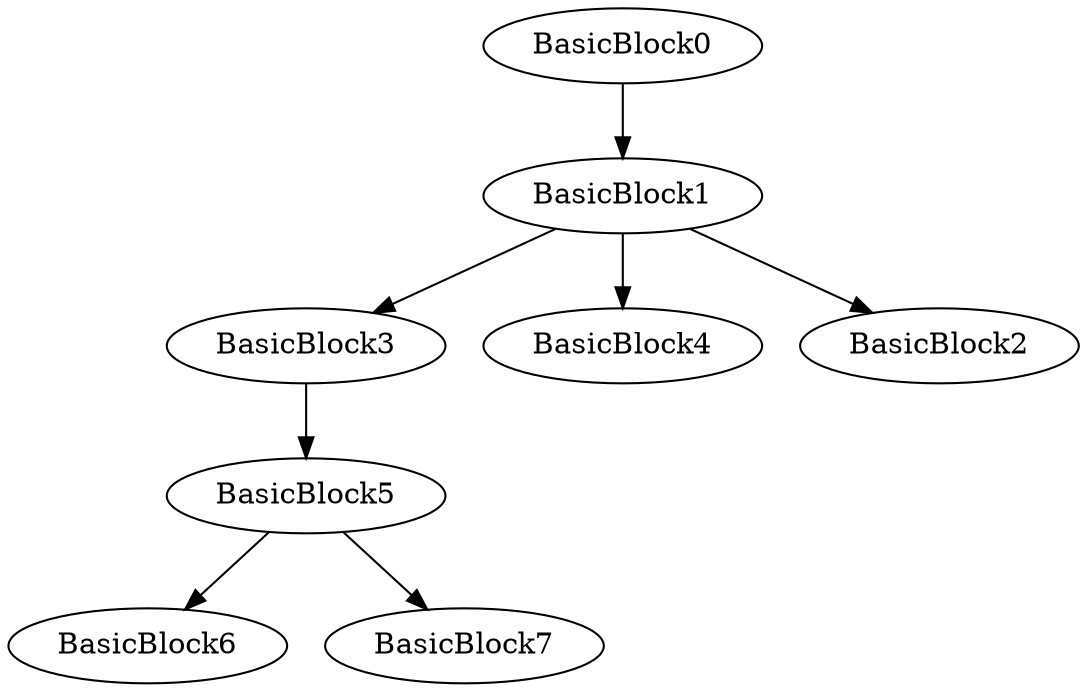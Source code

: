 digraph{
BasicBlock3 -> BasicBlock5
BasicBlock5 -> BasicBlock6
BasicBlock5 -> BasicBlock7
BasicBlock1 -> BasicBlock3
BasicBlock1 -> BasicBlock4
BasicBlock1 -> BasicBlock2
BasicBlock0 -> BasicBlock1
}
